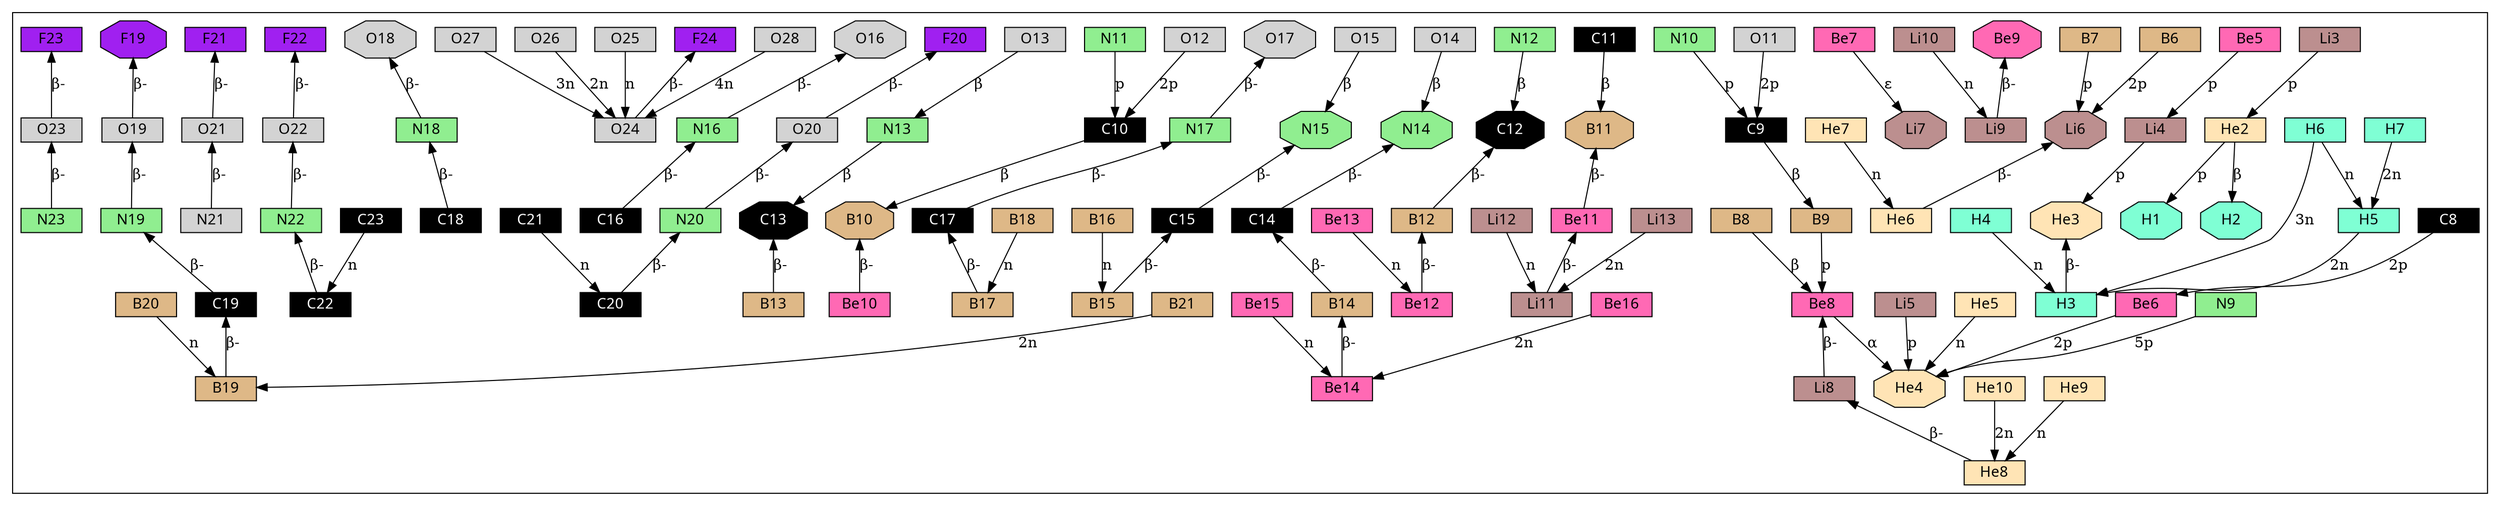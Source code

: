 digraph decay {

  node [ fontname="Gentium Book Plus" ]

  subgraph clusterlight {

    subgraph hydrogen {
      node [ style=filled fillcolor=aquamarine height=0.3 width=0.8 shape=rectangle ]
      H1 [ shape=octagon ]
      H2 [ shape=octagon ]
      H3
      H4
      H5
      H6
      H7
      //H1 -> He2 [ label="p+" ]
      H4 -> H3 [ label="n" ]
      H5 -> H3 [ label="2n" ]
      H6 -> H5 [ label="n" ]
      H6 -> H3 [ label="3n" ]
      H7 -> H5 [ label="2n" ]
    }

    subgraph helium {
      node [ style=filled fillcolor=moccasin height=0.3 width=0.8 shape=rectangle ]
      He2
      He3 [ shape=octagon ]
      He4 [ shape=octagon ]
      He5
      He6
      He7
      He8
      He9
      He10
      He2 -> H1 [ label="p" ]
      He2 -> H2 [ label="β" ]
      He5 -> He4 [ label="n" ]
      He7 -> He6 [ label="n" ]
      He9 -> He8 [ label="n" ]
      He10 -> He8 [ label="2n" ]
      He3 -> H3 [ label="β-" dir=back ]
    }

    subgraph lithium {
      node [ style=filled fillcolor=rosybrown height=0.3 width=0.8 shape=rectangle ]
      Li3
      Li4
      Li5
      Li6 [ shape=octagon ]
      Li7 [ shape=octagon ]
      Li8
      Li9
      Li10
      Li11
      Li12
      Li13
      Li3 -> He2 [ label="p" ]
      Li4 -> He3 [ label="p" ]
      Li5 -> He4 [ label="p" ]
      Li10 -> Li9 [ label="n" ]
      Li12 -> Li11 [ label="n" ]
      Li13 -> Li11 [ label="2n" ]
      Li6 -> He6 [ label="β-" dir=back ]
      Li8 -> He8 [ label="β-" dir=back ]
    }

    subgraph bery {
      node [ style=filled fillcolor=hotpink height=0.3 width=0.8 shape=rectangle ]
      Be5
      Be6
      Be7
      Be8
      Be9 [ shape=octagon ]
      Be10
      Be11
      Be12
      Be13
      Be14
      Be15
      Be16
      Be5 -> Li4 [ label="p" ]
      Be6 -> He4 [ label="2p" ]
      Be7 -> Li7 [ label="ε" ]
      Be8 -> He4 [ label="α" ]
      Be13 -> Be12 [ label="n" ]
      Be15 -> Be14 [ label="n" ]
      Be16 -> Be14 [ label="2n" ]
      Be8 -> Li8 [ label="β-" dir=back ]
      Be9 -> Li9 [ label="β-" dir=back ]
      Be11 -> Li11 [ label="β-" dir=back ]
    }

    subgraph boron {
      node [ style=filled fillcolor=burlywood height=0.3 width=0.8 shape=rectangle ]
      B6
      B7
      B8
      B9
      B10 [ shape=octagon ]
      B11 [ shape=octagon ]
      B12
      B13
      B14
      B15
      B6 -> Li6 [ label="2p" ]
      B7 -> Li6 [ label="p" ]
      B8 -> Be8 [ label="β" ]
      B9 -> Be8 [ label="p" ]
      B16 -> B15 [ label="n" ]
      B18 -> B17 [ label="n" ]
      B20 -> B19 [ label="n" ]
      B21 -> B19 [ label="2n" ]
      B10 -> Be10 [ label="β-" dir=back ]
      B11 -> Be11 [ label="β-" dir=back ]
      B12 -> Be12 [ label="β-" dir=back ]
      B14 -> Be14 [ label="β-" dir=back ]
    }

    subgraph carbon {
      node [ style=filled fontcolor=white fillcolor=black height=0.3 width=0.8 shape=rectangle ]
      C8
      C9
      C10
      C11
      C12 [ shape=octagon ]
      C13 [ shape=octagon ]
      C14
      C15
      C16
      C17
      C18
      C19
      C20
      C21
      C22
      C23
      C8 -> Be6 [ label="2p" ]
      C9 -> B9 [ label="β" ]
      C10 -> B10 [ label="β" ]
      C11 -> B11 [ label="β" ]
      C21 -> C20 [ label="n" ]
      C23 -> C22 [ label="n" ]
      C12 -> B12 [ label="β-" dir=back ]
      C13 -> B13 [ label="β-" dir=back ]
      C14 -> B14 [ label="β-" dir=back ]
      C15 -> B15 [ label="β-" dir=back ]
      C17 -> B17 [ label="β-" dir=back ]
      C19 -> B19 [ label="β-" dir=back ]
    }

    subgraph nitrogen {
      node [ style=filled fillcolor=lightgreen height=0.3 width=0.8 shape=rectangle ]
      N9
      N10
      N11
      N12
      N13
      N14 [ shape=octagon ]
      N15 [ shape=octagon ]
      N16
      N17
      N18
      N19
      N20
      N22
      N23
      N9 -> He4 [ label="5p" ]
      N10 -> C9 [ label="p" ]
      N11 -> C10 [ label="p" ]
      N12 -> C12 [ label="β" ]
      N13 -> C13 [ label="β" ]
      N14 -> C14 [ label="β-" dir=back ]
      N15 -> C15 [ label="β-" dir=back ]
      N16 -> C16 [ label="β-" dir=back ]
      N17 -> C17 [ label="β-" dir=back ]
      N18 -> C18 [ label="β-" dir=back ]
      N19 -> C19 [ label="β-" dir=back ]
      N20 -> C20 [ label="β-" dir=back ]
      N22 -> C22 [ label="β-" dir=back ]
    }
  
    subgraph oxygen {
      node [ style=filled height=0.3 width=0.8 shape=rectangle ]
      O11
      O12
      O13
      O14
      O15
      O16 [ shape=octagon ]
      O17 [ shape=octagon ]
      O18 [ shape=octagon ]
      O19
      O20
      O21
      O22
      O23
      O24
      O25
      O26
      O27
      O28
      O11 -> C9 [ label="2p" ]
      O12 -> C10 [ label="2p" ]
      O13 -> N13 [ label="β" ]
      O14 -> N14 [ label="β" ]
      O15 -> N15 [ label="β" ]
      O25 -> O24 [ label="n" ]
      O26 -> O24 [ label="2n" ]
      O27 -> O24 [ label="3n" ]
      O28 -> O24 [ label="4n" ]
      O16 -> N16 [ label="β-" dir=back ]
      O17 -> N17 [ label="β-" dir=back ]
      O18 -> N18 [ label="β-" dir=back ]
      O19 -> N19 [ label="β-" dir=back ]
      O20 -> N20 [ label="β-" dir=back ]
      O21 -> N21 [ label="β-" dir=back ]
      O22 -> N22 [ label="β-" dir=back ]
      O23 -> N23 [ label="β-" dir=back ]
    }

  subgraph fluorine {
      node [ style=filled fillcolor=purple height=0.3 width=0.8 shape=rectangle ]
      F19 [ shape=octagon ]
      F20
      F21
      F22
      F23
      F24
      F19 -> O19 [ label="β-" dir=back ]
      F20 -> O20 [ label="β-" dir=back ]
      F21 -> O21 [ label="β-" dir=back ]
      F22 -> O22 [ label="β-" dir=back ]
      F23 -> O23 [ label="β-" dir=back ]
      F24 -> O24 [ label="β-" dir=back ]
    }
  }
}

